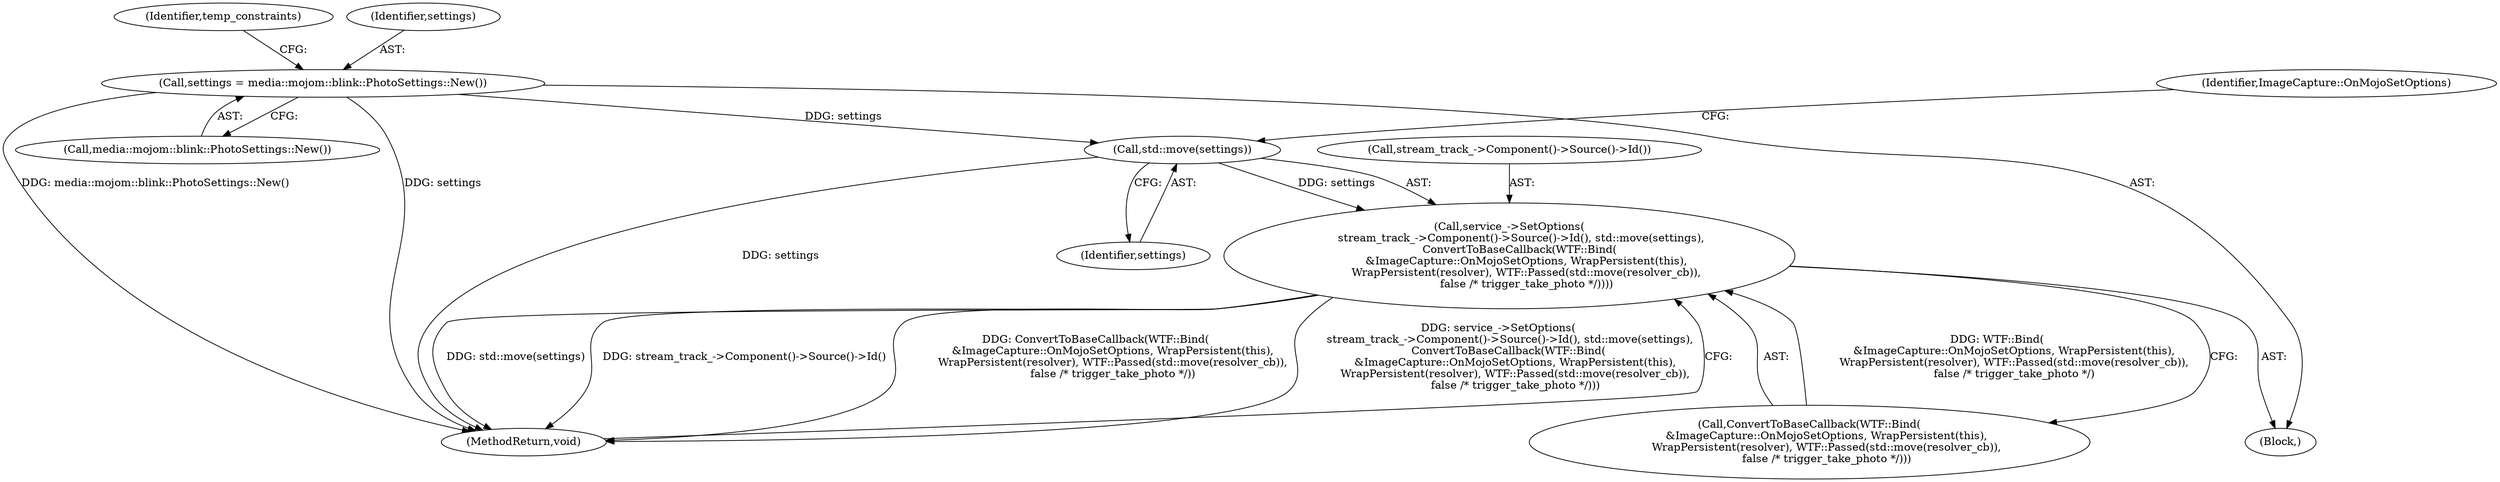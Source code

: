 digraph "0_Chrome_84ca1ee18bbc32f3cb035d071e8271e064dfd4d7_0@API" {
"1000681" [label="(Call,std::move(settings))"];
"1000192" [label="(Call,settings = media::mojom::blink::PhotoSettings::New())"];
"1000679" [label="(Call,service_->SetOptions(\n       stream_track_->Component()->Source()->Id(), std::move(settings),\n      ConvertToBaseCallback(WTF::Bind(\n          &ImageCapture::OnMojoSetOptions, WrapPersistent(this),\n          WrapPersistent(resolver), WTF::Passed(std::move(resolver_cb)),\n          false /* trigger_take_photo */))))"];
"1000192" [label="(Call,settings = media::mojom::blink::PhotoSettings::New())"];
"1000682" [label="(Identifier,settings)"];
"1000197" [label="(Identifier,temp_constraints)"];
"1000193" [label="(Identifier,settings)"];
"1000686" [label="(Identifier,ImageCapture::OnMojoSetOptions)"];
"1000683" [label="(Call,ConvertToBaseCallback(WTF::Bind(\n          &ImageCapture::OnMojoSetOptions, WrapPersistent(this),\n          WrapPersistent(resolver), WTF::Passed(std::move(resolver_cb)),\n          false /* trigger_take_photo */)))"];
"1000680" [label="(Call,stream_track_->Component()->Source()->Id())"];
"1000695" [label="(MethodReturn,void)"];
"1000194" [label="(Call,media::mojom::blink::PhotoSettings::New())"];
"1000679" [label="(Call,service_->SetOptions(\n       stream_track_->Component()->Source()->Id(), std::move(settings),\n      ConvertToBaseCallback(WTF::Bind(\n          &ImageCapture::OnMojoSetOptions, WrapPersistent(this),\n          WrapPersistent(resolver), WTF::Passed(std::move(resolver_cb)),\n          false /* trigger_take_photo */))))"];
"1000106" [label="(Block,)"];
"1000681" [label="(Call,std::move(settings))"];
"1000681" -> "1000679"  [label="AST: "];
"1000681" -> "1000682"  [label="CFG: "];
"1000682" -> "1000681"  [label="AST: "];
"1000686" -> "1000681"  [label="CFG: "];
"1000681" -> "1000695"  [label="DDG: settings"];
"1000681" -> "1000679"  [label="DDG: settings"];
"1000192" -> "1000681"  [label="DDG: settings"];
"1000192" -> "1000106"  [label="AST: "];
"1000192" -> "1000194"  [label="CFG: "];
"1000193" -> "1000192"  [label="AST: "];
"1000194" -> "1000192"  [label="AST: "];
"1000197" -> "1000192"  [label="CFG: "];
"1000192" -> "1000695"  [label="DDG: media::mojom::blink::PhotoSettings::New()"];
"1000192" -> "1000695"  [label="DDG: settings"];
"1000679" -> "1000106"  [label="AST: "];
"1000679" -> "1000683"  [label="CFG: "];
"1000680" -> "1000679"  [label="AST: "];
"1000683" -> "1000679"  [label="AST: "];
"1000695" -> "1000679"  [label="CFG: "];
"1000679" -> "1000695"  [label="DDG: std::move(settings)"];
"1000679" -> "1000695"  [label="DDG: stream_track_->Component()->Source()->Id()"];
"1000679" -> "1000695"  [label="DDG: ConvertToBaseCallback(WTF::Bind(\n          &ImageCapture::OnMojoSetOptions, WrapPersistent(this),\n          WrapPersistent(resolver), WTF::Passed(std::move(resolver_cb)),\n          false /* trigger_take_photo */))"];
"1000679" -> "1000695"  [label="DDG: service_->SetOptions(\n       stream_track_->Component()->Source()->Id(), std::move(settings),\n      ConvertToBaseCallback(WTF::Bind(\n          &ImageCapture::OnMojoSetOptions, WrapPersistent(this),\n          WrapPersistent(resolver), WTF::Passed(std::move(resolver_cb)),\n          false /* trigger_take_photo */)))"];
"1000683" -> "1000679"  [label="DDG: WTF::Bind(\n          &ImageCapture::OnMojoSetOptions, WrapPersistent(this),\n          WrapPersistent(resolver), WTF::Passed(std::move(resolver_cb)),\n          false /* trigger_take_photo */)"];
}
